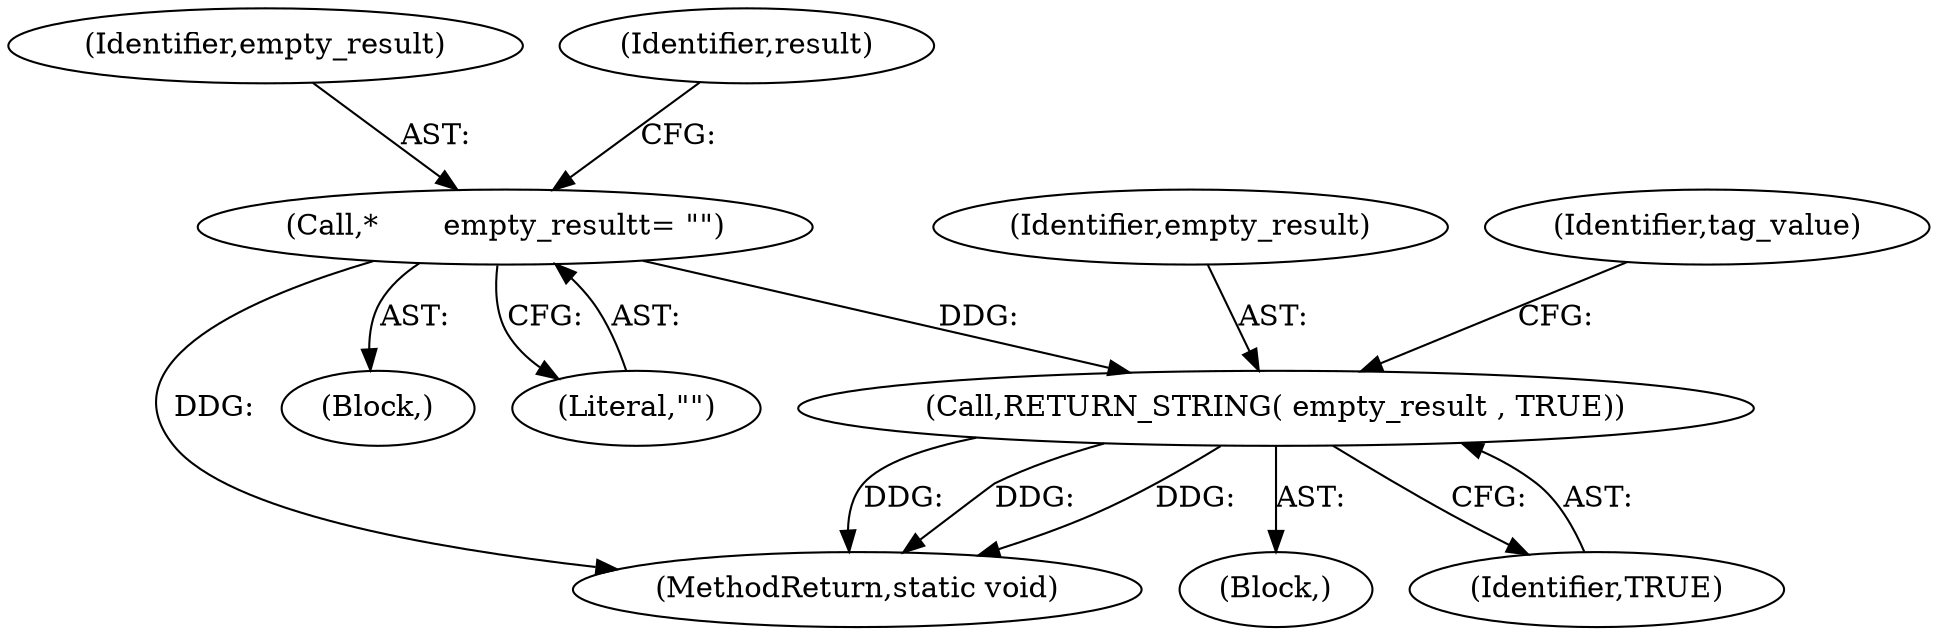 digraph "0_php-src_97eff7eb57fc2320c267a949cffd622c38712484?w=1_23@pointer" {
"1000174" [label="(Call,RETURN_STRING( empty_result , TRUE))"];
"1000121" [label="(Call,*       empty_result\t= \"\")"];
"1000123" [label="(Literal,\"\")"];
"1000198" [label="(MethodReturn,static void)"];
"1000122" [label="(Identifier,empty_result)"];
"1000175" [label="(Identifier,empty_result)"];
"1000168" [label="(Block,)"];
"1000174" [label="(Call,RETURN_STRING( empty_result , TRUE))"];
"1000178" [label="(Identifier,tag_value)"];
"1000107" [label="(Block,)"];
"1000176" [label="(Identifier,TRUE)"];
"1000121" [label="(Call,*       empty_result\t= \"\")"];
"1000126" [label="(Identifier,result)"];
"1000174" -> "1000168"  [label="AST: "];
"1000174" -> "1000176"  [label="CFG: "];
"1000175" -> "1000174"  [label="AST: "];
"1000176" -> "1000174"  [label="AST: "];
"1000178" -> "1000174"  [label="CFG: "];
"1000174" -> "1000198"  [label="DDG: "];
"1000174" -> "1000198"  [label="DDG: "];
"1000174" -> "1000198"  [label="DDG: "];
"1000121" -> "1000174"  [label="DDG: "];
"1000121" -> "1000107"  [label="AST: "];
"1000121" -> "1000123"  [label="CFG: "];
"1000122" -> "1000121"  [label="AST: "];
"1000123" -> "1000121"  [label="AST: "];
"1000126" -> "1000121"  [label="CFG: "];
"1000121" -> "1000198"  [label="DDG: "];
}
